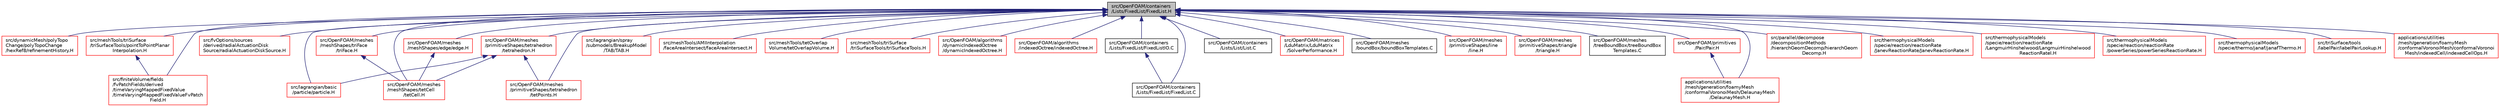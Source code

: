 digraph "src/OpenFOAM/containers/Lists/FixedList/FixedList.H"
{
  bgcolor="transparent";
  edge [fontname="Helvetica",fontsize="10",labelfontname="Helvetica",labelfontsize="10"];
  node [fontname="Helvetica",fontsize="10",shape=record];
  Node69 [label="src/OpenFOAM/containers\l/Lists/FixedList/FixedList.H",height=0.2,width=0.4,color="black", fillcolor="grey75", style="filled", fontcolor="black"];
  Node69 -> Node70 [dir="back",color="midnightblue",fontsize="10",style="solid",fontname="Helvetica"];
  Node70 [label="src/dynamicMesh/polyTopo\lChange/polyTopoChange\l/hexRef8/refinementHistory.H",height=0.2,width=0.4,color="red",URL="$a00767.html"];
  Node69 -> Node118 [dir="back",color="midnightblue",fontsize="10",style="solid",fontname="Helvetica"];
  Node118 [label="src/finiteVolume/fields\l/fvPatchFields/derived\l/timeVaryingMappedFixedValue\l/timeVaryingMappedFixedValueFvPatch\lField.H",height=0.2,width=0.4,color="red",URL="$a02444.html"];
  Node69 -> Node122 [dir="back",color="midnightblue",fontsize="10",style="solid",fontname="Helvetica"];
  Node122 [label="src/fvOptions/sources\l/derived/radialActuationDisk\lSource/radialActuationDiskSource.H",height=0.2,width=0.4,color="red",URL="$a05336.html"];
  Node69 -> Node125 [dir="back",color="midnightblue",fontsize="10",style="solid",fontname="Helvetica"];
  Node125 [label="src/lagrangian/basic\l/particle/particle.H",height=0.2,width=0.4,color="red",URL="$a05567.html"];
  Node69 -> Node259 [dir="back",color="midnightblue",fontsize="10",style="solid",fontname="Helvetica"];
  Node259 [label="src/lagrangian/spray\l/submodels/BreakupModel\l/TAB/TAB.H",height=0.2,width=0.4,color="red",URL="$a07463.html"];
  Node69 -> Node262 [dir="back",color="midnightblue",fontsize="10",style="solid",fontname="Helvetica"];
  Node262 [label="src/meshTools/AMIInterpolation\l/faceAreaIntersect/faceAreaIntersect.H",height=0.2,width=0.4,color="red",URL="$a07988.html"];
  Node69 -> Node567 [dir="back",color="midnightblue",fontsize="10",style="solid",fontname="Helvetica"];
  Node567 [label="src/meshTools/tetOverlap\lVolume/tetOverlapVolume.H",height=0.2,width=0.4,color="red",URL="$a08864.html"];
  Node69 -> Node571 [dir="back",color="midnightblue",fontsize="10",style="solid",fontname="Helvetica"];
  Node571 [label="src/meshTools/triSurface\l/triSurfaceTools/pointToPointPlanar\lInterpolation.H",height=0.2,width=0.4,color="red",URL="$a08948.html"];
  Node571 -> Node118 [dir="back",color="midnightblue",fontsize="10",style="solid",fontname="Helvetica"];
  Node69 -> Node578 [dir="back",color="midnightblue",fontsize="10",style="solid",fontname="Helvetica"];
  Node578 [label="src/meshTools/triSurface\l/triSurfaceTools/triSurfaceTools.H",height=0.2,width=0.4,color="red",URL="$a08957.html"];
  Node69 -> Node584 [dir="back",color="midnightblue",fontsize="10",style="solid",fontname="Helvetica"];
  Node584 [label="src/OpenFOAM/algorithms\l/dynamicIndexedOctree\l/dynamicIndexedOctree.H",height=0.2,width=0.4,color="red",URL="$a09068.html"];
  Node69 -> Node588 [dir="back",color="midnightblue",fontsize="10",style="solid",fontname="Helvetica"];
  Node588 [label="src/OpenFOAM/algorithms\l/indexedOctree/indexedOctree.H",height=0.2,width=0.4,color="red",URL="$a09083.html"];
  Node69 -> Node661 [dir="back",color="midnightblue",fontsize="10",style="solid",fontname="Helvetica"];
  Node661 [label="src/OpenFOAM/containers\l/Lists/FixedList/FixedList.C",height=0.2,width=0.4,color="black",URL="$a09341.html"];
  Node69 -> Node662 [dir="back",color="midnightblue",fontsize="10",style="solid",fontname="Helvetica"];
  Node662 [label="src/OpenFOAM/containers\l/Lists/FixedList/FixedListIO.C",height=0.2,width=0.4,color="black",URL="$a09350.html"];
  Node662 -> Node661 [dir="back",color="midnightblue",fontsize="10",style="solid",fontname="Helvetica"];
  Node69 -> Node663 [dir="back",color="midnightblue",fontsize="10",style="solid",fontname="Helvetica"];
  Node663 [label="src/OpenFOAM/containers\l/Lists/List/List.C",height=0.2,width=0.4,color="black",URL="$a09365.html"];
  Node69 -> Node664 [dir="back",color="midnightblue",fontsize="10",style="solid",fontname="Helvetica"];
  Node664 [label="src/OpenFOAM/matrices\l/LduMatrix/LduMatrix\l/SolverPerformance.H",height=0.2,width=0.4,color="red",URL="$a11642.html"];
  Node69 -> Node2304 [dir="back",color="midnightblue",fontsize="10",style="solid",fontname="Helvetica"];
  Node2304 [label="src/OpenFOAM/meshes\l/boundBox/boundBoxTemplates.C",height=0.2,width=0.4,color="black",URL="$a11870.html"];
  Node69 -> Node2305 [dir="back",color="midnightblue",fontsize="10",style="solid",fontname="Helvetica"];
  Node2305 [label="src/OpenFOAM/meshes\l/meshShapes/edge/edge.H",height=0.2,width=0.4,color="red",URL="$a12059.html"];
  Node2305 -> Node3139 [dir="back",color="midnightblue",fontsize="10",style="solid",fontname="Helvetica"];
  Node3139 [label="src/OpenFOAM/meshes\l/meshShapes/tetCell\l/tetCell.H",height=0.2,width=0.4,color="red",URL="$a12116.html"];
  Node69 -> Node3139 [dir="back",color="midnightblue",fontsize="10",style="solid",fontname="Helvetica"];
  Node69 -> Node3193 [dir="back",color="midnightblue",fontsize="10",style="solid",fontname="Helvetica"];
  Node3193 [label="src/OpenFOAM/meshes\l/meshShapes/triFace\l/triFace.H",height=0.2,width=0.4,color="red",URL="$a12125.html"];
  Node3193 -> Node3139 [dir="back",color="midnightblue",fontsize="10",style="solid",fontname="Helvetica"];
  Node69 -> Node3820 [dir="back",color="midnightblue",fontsize="10",style="solid",fontname="Helvetica"];
  Node3820 [label="src/OpenFOAM/meshes\l/primitiveShapes/line\l/line.H",height=0.2,width=0.4,color="red",URL="$a12782.html"];
  Node69 -> Node3138 [dir="back",color="midnightblue",fontsize="10",style="solid",fontname="Helvetica"];
  Node3138 [label="src/OpenFOAM/meshes\l/primitiveShapes/tetrahedron\l/tetrahedron.H",height=0.2,width=0.4,color="red",URL="$a12860.html"];
  Node3138 -> Node125 [dir="back",color="midnightblue",fontsize="10",style="solid",fontname="Helvetica"];
  Node3138 -> Node3139 [dir="back",color="midnightblue",fontsize="10",style="solid",fontname="Helvetica"];
  Node3138 -> Node3136 [dir="back",color="midnightblue",fontsize="10",style="solid",fontname="Helvetica"];
  Node3136 [label="src/OpenFOAM/meshes\l/primitiveShapes/tetrahedron\l/tetPoints.H",height=0.2,width=0.4,color="red",URL="$a12854.html"];
  Node69 -> Node3136 [dir="back",color="midnightblue",fontsize="10",style="solid",fontname="Helvetica"];
  Node69 -> Node3824 [dir="back",color="midnightblue",fontsize="10",style="solid",fontname="Helvetica"];
  Node3824 [label="src/OpenFOAM/meshes\l/primitiveShapes/triangle\l/triangle.H",height=0.2,width=0.4,color="red",URL="$a12872.html"];
  Node69 -> Node3152 [dir="back",color="midnightblue",fontsize="10",style="solid",fontname="Helvetica"];
  Node3152 [label="src/OpenFOAM/meshes\l/treeBoundBox/treeBoundBox\lTemplates.C",height=0.2,width=0.4,color="black",URL="$a12905.html"];
  Node69 -> Node3829 [dir="back",color="midnightblue",fontsize="10",style="solid",fontname="Helvetica"];
  Node3829 [label="src/OpenFOAM/primitives\l/Pair/Pair.H",height=0.2,width=0.4,color="red",URL="$a13229.html"];
  Node3829 -> Node3143 [dir="back",color="midnightblue",fontsize="10",style="solid",fontname="Helvetica"];
  Node3143 [label="applications/utilities\l/mesh/generation/foamyMesh\l/conformalVoronoiMesh/DelaunayMesh\l/DelaunayMesh.H",height=0.2,width=0.4,color="red",URL="$a18734.html"];
  Node69 -> Node2908 [dir="back",color="midnightblue",fontsize="10",style="solid",fontname="Helvetica"];
  Node2908 [label="src/parallel/decompose\l/decompositionMethods\l/hierarchGeomDecomp/hierarchGeom\lDecomp.H",height=0.2,width=0.4,color="red",URL="$a13895.html"];
  Node69 -> Node3894 [dir="back",color="midnightblue",fontsize="10",style="solid",fontname="Helvetica"];
  Node3894 [label="src/thermophysicalModels\l/specie/reaction/reactionRate\l/JanevReactionRate/JanevReactionRate.H",height=0.2,width=0.4,color="red",URL="$a16976.html"];
  Node69 -> Node3897 [dir="back",color="midnightblue",fontsize="10",style="solid",fontname="Helvetica"];
  Node3897 [label="src/thermophysicalModels\l/specie/reaction/reactionRate\l/LangmuirHinshelwood/LangmuirHinshelwood\lReactionRateI.H",height=0.2,width=0.4,color="red",URL="$a16991.html"];
  Node69 -> Node3900 [dir="back",color="midnightblue",fontsize="10",style="solid",fontname="Helvetica"];
  Node3900 [label="src/thermophysicalModels\l/specie/reaction/reactionRate\l/powerSeries/powerSeriesReactionRate.H",height=0.2,width=0.4,color="red",URL="$a16994.html"];
  Node69 -> Node3901 [dir="back",color="midnightblue",fontsize="10",style="solid",fontname="Helvetica"];
  Node3901 [label="src/thermophysicalModels\l/specie/thermo/janaf/janafThermo.H",height=0.2,width=0.4,color="red",URL="$a17126.html"];
  Node69 -> Node3908 [dir="back",color="midnightblue",fontsize="10",style="solid",fontname="Helvetica"];
  Node3908 [label="src/triSurface/tools\l/labelPair/labelPairLookup.H",height=0.2,width=0.4,color="red",URL="$a17438.html"];
  Node69 -> Node3909 [dir="back",color="midnightblue",fontsize="10",style="solid",fontname="Helvetica"];
  Node3909 [label="applications/utilities\l/mesh/generation/foamyMesh\l/conformalVoronoiMesh/conformalVoronoi\lMesh/indexedCell/indexedCellOps.H",height=0.2,width=0.4,color="red",URL="$a18683.html"];
  Node69 -> Node3143 [dir="back",color="midnightblue",fontsize="10",style="solid",fontname="Helvetica"];
}
